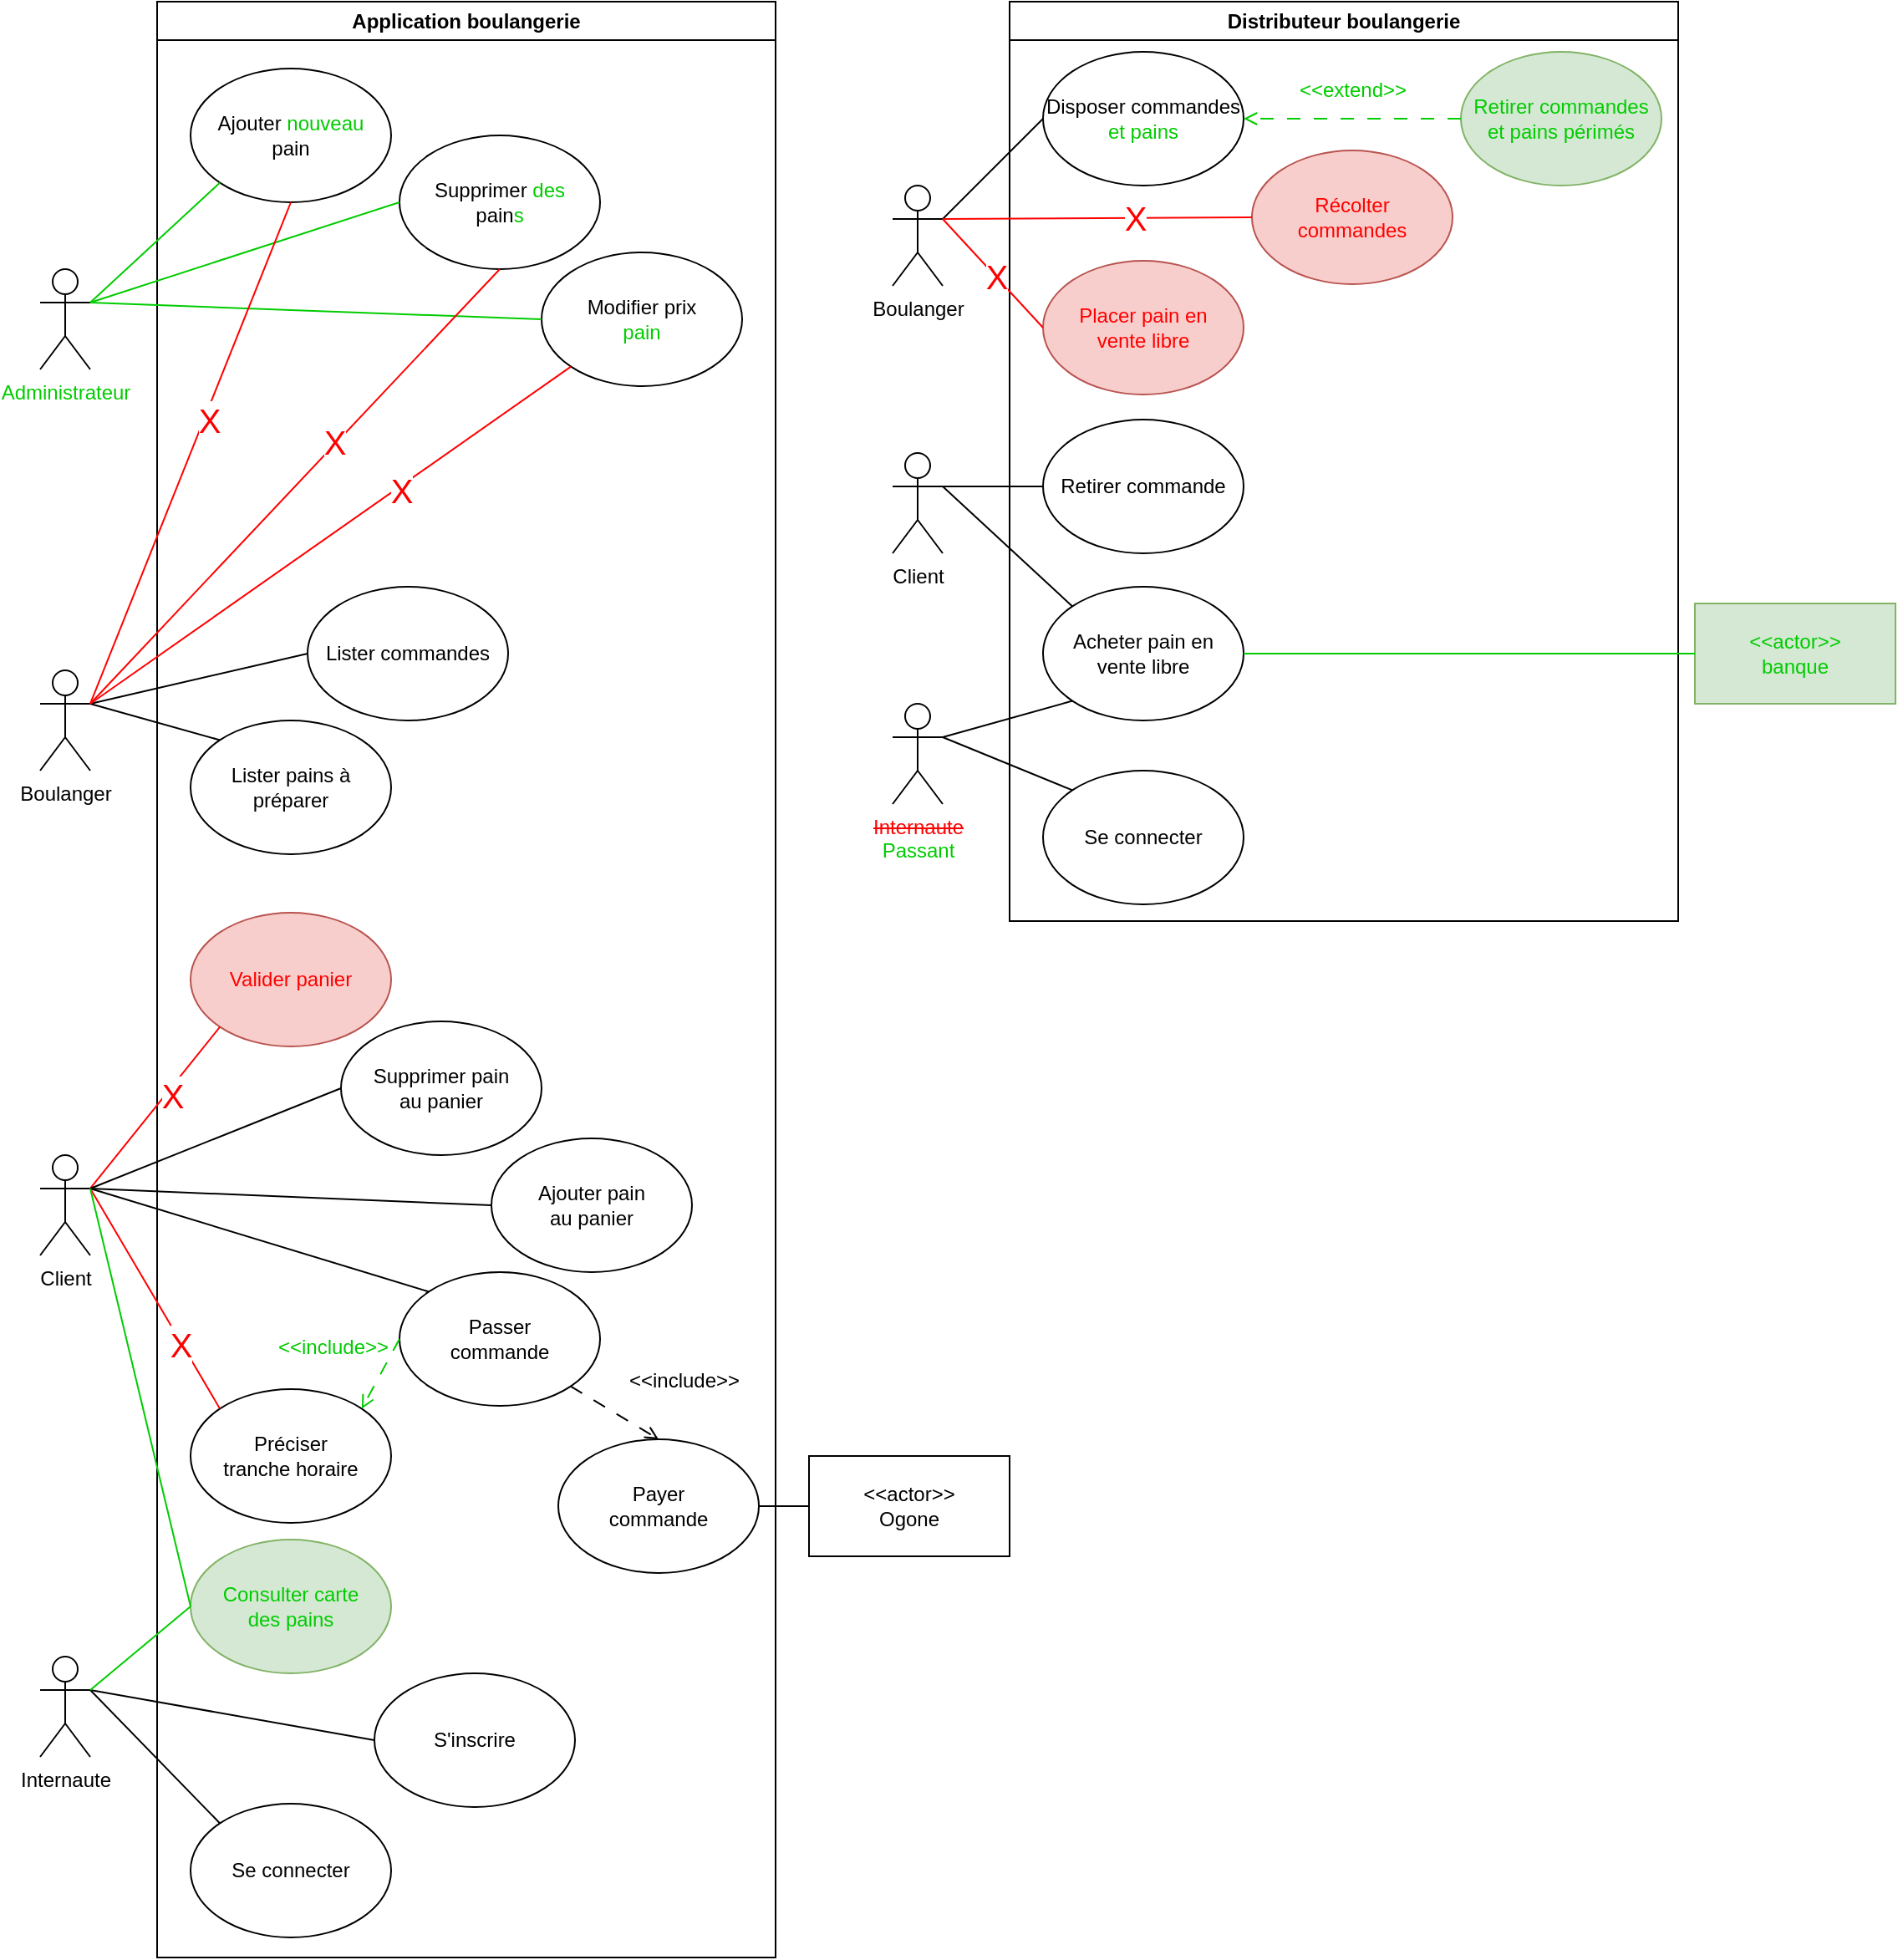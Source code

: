 <mxfile version="22.1.2" type="device">
  <diagram name="Page-1" id="NpkLyHE9u5AMinzH0kkC">
    <mxGraphModel dx="1912" dy="1224" grid="1" gridSize="10" guides="1" tooltips="1" connect="1" arrows="1" fold="1" page="1" pageScale="1" pageWidth="1169" pageHeight="1654" math="0" shadow="0">
      <root>
        <mxCell id="0" />
        <mxCell id="1" parent="0" />
        <mxCell id="Z5CCrtA--1OO6FsdELsT-1" value="Application boulangerie" style="swimlane;whiteSpace=wrap;html=1;startSize=23;" vertex="1" parent="1">
          <mxGeometry x="110" y="50" width="370" height="1170" as="geometry" />
        </mxCell>
        <mxCell id="Z5CCrtA--1OO6FsdELsT-8" value="Ajouter &lt;font color=&quot;#00cc00&quot;&gt;nouveau&lt;/font&gt;&lt;br&gt;pain" style="ellipse;whiteSpace=wrap;html=1;" vertex="1" parent="Z5CCrtA--1OO6FsdELsT-1">
          <mxGeometry x="20" y="40" width="120" height="80" as="geometry" />
        </mxCell>
        <mxCell id="Z5CCrtA--1OO6FsdELsT-9" value="Supprimer &lt;font color=&quot;#00cc00&quot;&gt;des&lt;/font&gt;&lt;br&gt;pain&lt;font color=&quot;#00cc00&quot;&gt;s&lt;/font&gt;" style="ellipse;whiteSpace=wrap;html=1;" vertex="1" parent="Z5CCrtA--1OO6FsdELsT-1">
          <mxGeometry x="145" y="80" width="120" height="80" as="geometry" />
        </mxCell>
        <mxCell id="Z5CCrtA--1OO6FsdELsT-10" value="Modifier prix&lt;br&gt;&lt;font color=&quot;#00cc00&quot;&gt;pain&lt;/font&gt;" style="ellipse;whiteSpace=wrap;html=1;" vertex="1" parent="Z5CCrtA--1OO6FsdELsT-1">
          <mxGeometry x="230" y="150" width="120" height="80" as="geometry" />
        </mxCell>
        <mxCell id="Z5CCrtA--1OO6FsdELsT-14" value="Lister commandes" style="ellipse;whiteSpace=wrap;html=1;" vertex="1" parent="Z5CCrtA--1OO6FsdELsT-1">
          <mxGeometry x="90" y="350" width="120" height="80" as="geometry" />
        </mxCell>
        <mxCell id="Z5CCrtA--1OO6FsdELsT-15" value="Lister pains à&lt;br&gt;préparer" style="ellipse;whiteSpace=wrap;html=1;" vertex="1" parent="Z5CCrtA--1OO6FsdELsT-1">
          <mxGeometry x="20" y="430" width="120" height="80" as="geometry" />
        </mxCell>
        <mxCell id="Z5CCrtA--1OO6FsdELsT-16" value="Supprimer pain&lt;br&gt;au panier" style="ellipse;whiteSpace=wrap;html=1;" vertex="1" parent="Z5CCrtA--1OO6FsdELsT-1">
          <mxGeometry x="110" y="610" width="120" height="80" as="geometry" />
        </mxCell>
        <mxCell id="Z5CCrtA--1OO6FsdELsT-29" value="Ajouter pain&lt;br&gt;au panier" style="ellipse;whiteSpace=wrap;html=1;" vertex="1" parent="Z5CCrtA--1OO6FsdELsT-1">
          <mxGeometry x="200" y="680" width="120" height="80" as="geometry" />
        </mxCell>
        <mxCell id="Z5CCrtA--1OO6FsdELsT-30" value="Passer&lt;br&gt;commande" style="ellipse;whiteSpace=wrap;html=1;" vertex="1" parent="Z5CCrtA--1OO6FsdELsT-1">
          <mxGeometry x="145" y="760" width="120" height="80" as="geometry" />
        </mxCell>
        <mxCell id="Z5CCrtA--1OO6FsdELsT-31" value="Valider panier" style="ellipse;whiteSpace=wrap;html=1;fillColor=#f8cecc;strokeColor=#b85450;fontColor=#ff0000;" vertex="1" parent="Z5CCrtA--1OO6FsdELsT-1">
          <mxGeometry x="20" y="545" width="120" height="80" as="geometry" />
        </mxCell>
        <mxCell id="Z5CCrtA--1OO6FsdELsT-32" value="Préciser&lt;br&gt;tranche horaire" style="ellipse;whiteSpace=wrap;html=1;" vertex="1" parent="Z5CCrtA--1OO6FsdELsT-1">
          <mxGeometry x="20" y="830" width="120" height="80" as="geometry" />
        </mxCell>
        <mxCell id="Z5CCrtA--1OO6FsdELsT-41" value="" style="endArrow=open;html=1;rounded=0;exitX=0;exitY=0.5;exitDx=0;exitDy=0;entryX=1;entryY=0;entryDx=0;entryDy=0;endFill=0;dashed=1;dashPattern=8 8;strokeColor=#00CC00;" edge="1" parent="Z5CCrtA--1OO6FsdELsT-1" source="Z5CCrtA--1OO6FsdELsT-30" target="Z5CCrtA--1OO6FsdELsT-32">
          <mxGeometry width="50" height="50" relative="1" as="geometry">
            <mxPoint x="-130" y="900" as="sourcePoint" />
            <mxPoint x="-80" y="850" as="targetPoint" />
          </mxGeometry>
        </mxCell>
        <mxCell id="Z5CCrtA--1OO6FsdELsT-43" value="&lt;font color=&quot;#00cc00&quot;&gt;&amp;lt;&amp;lt;include&amp;gt;&amp;gt;&lt;/font&gt;" style="text;html=1;align=center;verticalAlign=middle;resizable=0;points=[];autosize=1;strokeColor=none;fillColor=none;" vertex="1" parent="Z5CCrtA--1OO6FsdELsT-1">
          <mxGeometry x="60" y="790" width="90" height="30" as="geometry" />
        </mxCell>
        <mxCell id="Z5CCrtA--1OO6FsdELsT-44" value="Payer&lt;br&gt;commande" style="ellipse;whiteSpace=wrap;html=1;" vertex="1" parent="Z5CCrtA--1OO6FsdELsT-1">
          <mxGeometry x="240" y="860" width="120" height="80" as="geometry" />
        </mxCell>
        <mxCell id="Z5CCrtA--1OO6FsdELsT-45" value="" style="endArrow=open;html=1;rounded=0;exitX=1;exitY=1;exitDx=0;exitDy=0;entryX=0.5;entryY=0;entryDx=0;entryDy=0;endFill=0;dashed=1;dashPattern=8 8;strokeColor=#000000;" edge="1" parent="Z5CCrtA--1OO6FsdELsT-1" source="Z5CCrtA--1OO6FsdELsT-30" target="Z5CCrtA--1OO6FsdELsT-44">
          <mxGeometry width="50" height="50" relative="1" as="geometry">
            <mxPoint x="155" y="810" as="sourcePoint" />
            <mxPoint x="132" y="852" as="targetPoint" />
          </mxGeometry>
        </mxCell>
        <mxCell id="Z5CCrtA--1OO6FsdELsT-46" value="&amp;lt;&amp;lt;include&amp;gt;&amp;gt;" style="text;html=1;align=center;verticalAlign=middle;resizable=0;points=[];autosize=1;strokeColor=none;fillColor=none;" vertex="1" parent="Z5CCrtA--1OO6FsdELsT-1">
          <mxGeometry x="270" y="810" width="90" height="30" as="geometry" />
        </mxCell>
        <mxCell id="Z5CCrtA--1OO6FsdELsT-49" value="Se connecter" style="ellipse;whiteSpace=wrap;html=1;" vertex="1" parent="Z5CCrtA--1OO6FsdELsT-1">
          <mxGeometry x="20" y="1078" width="120" height="80" as="geometry" />
        </mxCell>
        <mxCell id="Z5CCrtA--1OO6FsdELsT-50" value="S&#39;inscrire" style="ellipse;whiteSpace=wrap;html=1;" vertex="1" parent="Z5CCrtA--1OO6FsdELsT-1">
          <mxGeometry x="130" y="1000" width="120" height="80" as="geometry" />
        </mxCell>
        <mxCell id="Z5CCrtA--1OO6FsdELsT-51" value="Consulter carte&lt;br&gt;des pains" style="ellipse;whiteSpace=wrap;html=1;fillColor=#d5e8d4;strokeColor=#82b366;fontColor=#00CC00;" vertex="1" parent="Z5CCrtA--1OO6FsdELsT-1">
          <mxGeometry x="20" y="920" width="120" height="80" as="geometry" />
        </mxCell>
        <mxCell id="Z5CCrtA--1OO6FsdELsT-2" value="&lt;font color=&quot;#00cc00&quot;&gt;Administrateur&lt;/font&gt;" style="shape=umlActor;verticalLabelPosition=bottom;verticalAlign=top;html=1;gradientColor=none;" vertex="1" parent="1">
          <mxGeometry x="40" y="210" width="30" height="60" as="geometry" />
        </mxCell>
        <mxCell id="Z5CCrtA--1OO6FsdELsT-5" value="Boulanger" style="shape=umlActor;verticalLabelPosition=bottom;verticalAlign=top;html=1;" vertex="1" parent="1">
          <mxGeometry x="40" y="450" width="30" height="60" as="geometry" />
        </mxCell>
        <mxCell id="Z5CCrtA--1OO6FsdELsT-6" value="Client" style="shape=umlActor;verticalLabelPosition=bottom;verticalAlign=top;html=1;" vertex="1" parent="1">
          <mxGeometry x="40" y="740" width="30" height="60" as="geometry" />
        </mxCell>
        <mxCell id="Z5CCrtA--1OO6FsdELsT-7" value="Internaute" style="shape=umlActor;verticalLabelPosition=bottom;verticalAlign=top;html=1;" vertex="1" parent="1">
          <mxGeometry x="40" y="1040" width="30" height="60" as="geometry" />
        </mxCell>
        <mxCell id="Z5CCrtA--1OO6FsdELsT-11" value="" style="endArrow=none;html=1;rounded=0;entryX=0;entryY=1;entryDx=0;entryDy=0;exitX=1;exitY=0.333;exitDx=0;exitDy=0;exitPerimeter=0;strokeColor=#00CC00;" edge="1" parent="1" source="Z5CCrtA--1OO6FsdELsT-2" target="Z5CCrtA--1OO6FsdELsT-8">
          <mxGeometry width="50" height="50" relative="1" as="geometry">
            <mxPoint x="70" y="290" as="sourcePoint" />
            <mxPoint x="120" y="240" as="targetPoint" />
          </mxGeometry>
        </mxCell>
        <mxCell id="Z5CCrtA--1OO6FsdELsT-12" value="" style="endArrow=none;html=1;rounded=0;entryX=0;entryY=0.5;entryDx=0;entryDy=0;exitX=1;exitY=0.333;exitDx=0;exitDy=0;exitPerimeter=0;strokeColor=#00CC00;" edge="1" parent="1" source="Z5CCrtA--1OO6FsdELsT-2" target="Z5CCrtA--1OO6FsdELsT-9">
          <mxGeometry width="50" height="50" relative="1" as="geometry">
            <mxPoint x="80" y="180" as="sourcePoint" />
            <mxPoint x="168" y="158" as="targetPoint" />
          </mxGeometry>
        </mxCell>
        <mxCell id="Z5CCrtA--1OO6FsdELsT-13" value="" style="endArrow=none;html=1;rounded=0;entryX=0;entryY=0.5;entryDx=0;entryDy=0;exitX=1;exitY=0.333;exitDx=0;exitDy=0;exitPerimeter=0;strokeColor=#00CC00;" edge="1" parent="1" source="Z5CCrtA--1OO6FsdELsT-2" target="Z5CCrtA--1OO6FsdELsT-10">
          <mxGeometry width="50" height="50" relative="1" as="geometry">
            <mxPoint x="80" y="190" as="sourcePoint" />
            <mxPoint x="168" y="158" as="targetPoint" />
          </mxGeometry>
        </mxCell>
        <mxCell id="Z5CCrtA--1OO6FsdELsT-17" value="" style="endArrow=none;html=1;rounded=0;entryX=1;entryY=0.333;entryDx=0;entryDy=0;entryPerimeter=0;exitX=0;exitY=0.5;exitDx=0;exitDy=0;" edge="1" parent="1" source="Z5CCrtA--1OO6FsdELsT-14" target="Z5CCrtA--1OO6FsdELsT-5">
          <mxGeometry width="50" height="50" relative="1" as="geometry">
            <mxPoint x="130" y="530" as="sourcePoint" />
            <mxPoint x="168" y="452" as="targetPoint" />
          </mxGeometry>
        </mxCell>
        <mxCell id="Z5CCrtA--1OO6FsdELsT-18" value="" style="endArrow=none;html=1;rounded=0;exitX=0;exitY=0;exitDx=0;exitDy=0;entryX=1;entryY=0.333;entryDx=0;entryDy=0;entryPerimeter=0;" edge="1" parent="1" source="Z5CCrtA--1OO6FsdELsT-15" target="Z5CCrtA--1OO6FsdELsT-5">
          <mxGeometry width="50" height="50" relative="1" as="geometry">
            <mxPoint x="168" y="598" as="sourcePoint" />
            <mxPoint x="70" y="550" as="targetPoint" />
          </mxGeometry>
        </mxCell>
        <mxCell id="Z5CCrtA--1OO6FsdELsT-21" value="" style="endArrow=none;html=1;rounded=0;exitX=0.5;exitY=1;exitDx=0;exitDy=0;entryX=1;entryY=0.333;entryDx=0;entryDy=0;entryPerimeter=0;strokeColor=#ff0000;" edge="1" parent="1" source="Z5CCrtA--1OO6FsdELsT-8" target="Z5CCrtA--1OO6FsdELsT-5">
          <mxGeometry width="50" height="50" relative="1" as="geometry">
            <mxPoint x="190" y="210" as="sourcePoint" />
            <mxPoint x="70" y="410" as="targetPoint" />
          </mxGeometry>
        </mxCell>
        <mxCell id="Z5CCrtA--1OO6FsdELsT-28" value="&lt;font color=&quot;#ff0000&quot; style=&quot;font-size: 20px;&quot;&gt;X&lt;/font&gt;" style="edgeLabel;html=1;align=center;verticalAlign=middle;resizable=0;points=[];" vertex="1" connectable="0" parent="Z5CCrtA--1OO6FsdELsT-21">
          <mxGeometry x="-0.144" y="2" relative="1" as="geometry">
            <mxPoint as="offset" />
          </mxGeometry>
        </mxCell>
        <mxCell id="Z5CCrtA--1OO6FsdELsT-22" value="" style="endArrow=none;html=1;rounded=0;exitX=0.5;exitY=1;exitDx=0;exitDy=0;entryX=1;entryY=0.333;entryDx=0;entryDy=0;entryPerimeter=0;strokeColor=#FF0000;" edge="1" parent="1" source="Z5CCrtA--1OO6FsdELsT-9" target="Z5CCrtA--1OO6FsdELsT-5">
          <mxGeometry width="50" height="50" relative="1" as="geometry">
            <mxPoint x="158" y="168" as="sourcePoint" />
            <mxPoint x="60" y="410" as="targetPoint" />
          </mxGeometry>
        </mxCell>
        <mxCell id="Z5CCrtA--1OO6FsdELsT-27" value="&lt;font color=&quot;#ff0000&quot; style=&quot;font-size: 20px;&quot;&gt;X&lt;/font&gt;" style="edgeLabel;html=1;align=center;verticalAlign=middle;resizable=0;points=[];" vertex="1" connectable="0" parent="Z5CCrtA--1OO6FsdELsT-22">
          <mxGeometry x="-0.203" y="-2" relative="1" as="geometry">
            <mxPoint as="offset" />
          </mxGeometry>
        </mxCell>
        <mxCell id="Z5CCrtA--1OO6FsdELsT-23" value="" style="endArrow=none;html=1;rounded=0;exitX=0;exitY=1;exitDx=0;exitDy=0;entryX=1;entryY=0.333;entryDx=0;entryDy=0;entryPerimeter=0;strokeColor=#FF0000;" edge="1" parent="1" source="Z5CCrtA--1OO6FsdELsT-10" target="Z5CCrtA--1OO6FsdELsT-5">
          <mxGeometry width="50" height="50" relative="1" as="geometry">
            <mxPoint x="283" y="208" as="sourcePoint" />
            <mxPoint x="50" y="410" as="targetPoint" />
          </mxGeometry>
        </mxCell>
        <mxCell id="Z5CCrtA--1OO6FsdELsT-26" value="&lt;font color=&quot;#ff0000&quot; style=&quot;font-size: 20px;&quot;&gt;X&lt;/font&gt;" style="edgeLabel;html=1;align=center;verticalAlign=middle;resizable=0;points=[];" vertex="1" connectable="0" parent="Z5CCrtA--1OO6FsdELsT-23">
          <mxGeometry x="-0.284" y="2" relative="1" as="geometry">
            <mxPoint as="offset" />
          </mxGeometry>
        </mxCell>
        <mxCell id="Z5CCrtA--1OO6FsdELsT-33" value="" style="endArrow=none;html=1;rounded=0;entryX=0;entryY=1;entryDx=0;entryDy=0;exitX=1;exitY=0.333;exitDx=0;exitDy=0;exitPerimeter=0;fontColor=#000000;strokeColor=#ff0000;" edge="1" parent="1" source="Z5CCrtA--1OO6FsdELsT-6" target="Z5CCrtA--1OO6FsdELsT-31">
          <mxGeometry width="50" height="50" relative="1" as="geometry">
            <mxPoint y="670" as="sourcePoint" />
            <mxPoint x="50" y="620" as="targetPoint" />
          </mxGeometry>
        </mxCell>
        <mxCell id="Z5CCrtA--1OO6FsdELsT-38" value="&lt;font color=&quot;#ff0000&quot; style=&quot;font-size: 20px;&quot;&gt;X&lt;/font&gt;" style="edgeLabel;html=1;align=center;verticalAlign=middle;resizable=0;points=[];" vertex="1" connectable="0" parent="Z5CCrtA--1OO6FsdELsT-33">
          <mxGeometry x="0.205" y="-3" relative="1" as="geometry">
            <mxPoint as="offset" />
          </mxGeometry>
        </mxCell>
        <mxCell id="Z5CCrtA--1OO6FsdELsT-34" value="" style="endArrow=none;html=1;rounded=0;entryX=0;entryY=0.5;entryDx=0;entryDy=0;exitX=1;exitY=0.333;exitDx=0;exitDy=0;exitPerimeter=0;" edge="1" parent="1" source="Z5CCrtA--1OO6FsdELsT-6" target="Z5CCrtA--1OO6FsdELsT-16">
          <mxGeometry width="50" height="50" relative="1" as="geometry">
            <mxPoint x="80" y="770" as="sourcePoint" />
            <mxPoint x="158" y="673" as="targetPoint" />
          </mxGeometry>
        </mxCell>
        <mxCell id="Z5CCrtA--1OO6FsdELsT-35" value="" style="endArrow=none;html=1;rounded=0;entryX=0;entryY=0.5;entryDx=0;entryDy=0;exitX=1;exitY=0.333;exitDx=0;exitDy=0;exitPerimeter=0;" edge="1" parent="1" source="Z5CCrtA--1OO6FsdELsT-6" target="Z5CCrtA--1OO6FsdELsT-29">
          <mxGeometry width="50" height="50" relative="1" as="geometry">
            <mxPoint x="80" y="770" as="sourcePoint" />
            <mxPoint x="230" y="710" as="targetPoint" />
          </mxGeometry>
        </mxCell>
        <mxCell id="Z5CCrtA--1OO6FsdELsT-36" value="" style="endArrow=none;html=1;rounded=0;entryX=0;entryY=0;entryDx=0;entryDy=0;exitX=1;exitY=0.333;exitDx=0;exitDy=0;exitPerimeter=0;" edge="1" parent="1" source="Z5CCrtA--1OO6FsdELsT-6" target="Z5CCrtA--1OO6FsdELsT-30">
          <mxGeometry width="50" height="50" relative="1" as="geometry">
            <mxPoint x="80" y="770" as="sourcePoint" />
            <mxPoint x="320" y="780" as="targetPoint" />
          </mxGeometry>
        </mxCell>
        <mxCell id="Z5CCrtA--1OO6FsdELsT-37" value="" style="endArrow=none;html=1;rounded=0;entryX=0;entryY=0;entryDx=0;entryDy=0;exitX=1;exitY=0.333;exitDx=0;exitDy=0;exitPerimeter=0;strokeColor=#FF0000;" edge="1" parent="1" source="Z5CCrtA--1OO6FsdELsT-6" target="Z5CCrtA--1OO6FsdELsT-32">
          <mxGeometry width="50" height="50" relative="1" as="geometry">
            <mxPoint x="80" y="770" as="sourcePoint" />
            <mxPoint x="248" y="832" as="targetPoint" />
          </mxGeometry>
        </mxCell>
        <mxCell id="Z5CCrtA--1OO6FsdELsT-39" value="&lt;font style=&quot;font-size: 20px;&quot; color=&quot;#ff0000&quot;&gt;X&lt;/font&gt;" style="edgeLabel;html=1;align=center;verticalAlign=middle;resizable=0;points=[];" vertex="1" connectable="0" parent="Z5CCrtA--1OO6FsdELsT-37">
          <mxGeometry x="0.409" y="-1" relative="1" as="geometry">
            <mxPoint as="offset" />
          </mxGeometry>
        </mxCell>
        <mxCell id="Z5CCrtA--1OO6FsdELsT-47" value="&amp;lt;&amp;lt;actor&amp;gt;&amp;gt;&lt;br&gt;Ogone" style="rounded=0;whiteSpace=wrap;html=1;" vertex="1" parent="1">
          <mxGeometry x="500" y="920" width="120" height="60" as="geometry" />
        </mxCell>
        <mxCell id="Z5CCrtA--1OO6FsdELsT-48" value="" style="endArrow=none;html=1;rounded=0;entryX=0;entryY=0.5;entryDx=0;entryDy=0;exitX=1;exitY=0.5;exitDx=0;exitDy=0;" edge="1" parent="1" source="Z5CCrtA--1OO6FsdELsT-44" target="Z5CCrtA--1OO6FsdELsT-47">
          <mxGeometry width="50" height="50" relative="1" as="geometry">
            <mxPoint x="80" y="770" as="sourcePoint" />
            <mxPoint x="283" y="832" as="targetPoint" />
          </mxGeometry>
        </mxCell>
        <mxCell id="Z5CCrtA--1OO6FsdELsT-52" value="" style="endArrow=none;html=1;rounded=0;exitX=0;exitY=0;exitDx=0;exitDy=0;entryX=1;entryY=0.333;entryDx=0;entryDy=0;entryPerimeter=0;" edge="1" parent="1" source="Z5CCrtA--1OO6FsdELsT-49" target="Z5CCrtA--1OO6FsdELsT-7">
          <mxGeometry width="50" height="50" relative="1" as="geometry">
            <mxPoint x="-10" y="950" as="sourcePoint" />
            <mxPoint x="40" y="900" as="targetPoint" />
          </mxGeometry>
        </mxCell>
        <mxCell id="Z5CCrtA--1OO6FsdELsT-53" value="" style="endArrow=none;html=1;rounded=0;entryX=0;entryY=0.5;entryDx=0;entryDy=0;" edge="1" parent="1" target="Z5CCrtA--1OO6FsdELsT-50">
          <mxGeometry width="50" height="50" relative="1" as="geometry">
            <mxPoint x="70" y="1060" as="sourcePoint" />
            <mxPoint x="20" y="970" as="targetPoint" />
          </mxGeometry>
        </mxCell>
        <mxCell id="Z5CCrtA--1OO6FsdELsT-54" value="" style="endArrow=none;html=1;rounded=0;entryX=1;entryY=0.333;entryDx=0;entryDy=0;exitX=0;exitY=0.5;exitDx=0;exitDy=0;entryPerimeter=0;strokeColor=#00CC00;" edge="1" parent="1" source="Z5CCrtA--1OO6FsdELsT-51" target="Z5CCrtA--1OO6FsdELsT-7">
          <mxGeometry width="50" height="50" relative="1" as="geometry">
            <mxPoint x="80" y="1070" as="sourcePoint" />
            <mxPoint x="250" y="1100" as="targetPoint" />
          </mxGeometry>
        </mxCell>
        <mxCell id="Z5CCrtA--1OO6FsdELsT-55" value="" style="endArrow=none;html=1;rounded=0;entryX=0;entryY=0.5;entryDx=0;entryDy=0;exitX=1;exitY=0.333;exitDx=0;exitDy=0;strokeColor=#00CC00;exitPerimeter=0;" edge="1" parent="1" source="Z5CCrtA--1OO6FsdELsT-6" target="Z5CCrtA--1OO6FsdELsT-51">
          <mxGeometry width="50" height="50" relative="1" as="geometry">
            <mxPoint x="140" y="1020" as="sourcePoint" />
            <mxPoint x="80" y="1070" as="targetPoint" />
          </mxGeometry>
        </mxCell>
        <mxCell id="Z5CCrtA--1OO6FsdELsT-58" value="Distributeur boulangerie" style="swimlane;whiteSpace=wrap;html=1;startSize=23;" vertex="1" parent="1">
          <mxGeometry x="620" y="50" width="400" height="550" as="geometry">
            <mxRectangle x="620" y="50" width="180" height="30" as="alternateBounds" />
          </mxGeometry>
        </mxCell>
        <mxCell id="Z5CCrtA--1OO6FsdELsT-62" value="Disposer commandes&lt;br&gt;&lt;font color=&quot;#00cc00&quot;&gt;et pains&lt;/font&gt;" style="ellipse;whiteSpace=wrap;html=1;" vertex="1" parent="Z5CCrtA--1OO6FsdELsT-58">
          <mxGeometry x="20" y="30" width="120" height="80" as="geometry" />
        </mxCell>
        <mxCell id="Z5CCrtA--1OO6FsdELsT-63" value="&lt;font color=&quot;#ff0000&quot;&gt;Récolter&lt;br&gt;commandes&lt;/font&gt;" style="ellipse;whiteSpace=wrap;html=1;fillColor=#f8cecc;strokeColor=#b85450;" vertex="1" parent="Z5CCrtA--1OO6FsdELsT-58">
          <mxGeometry x="145" y="89" width="120" height="80" as="geometry" />
        </mxCell>
        <mxCell id="Z5CCrtA--1OO6FsdELsT-64" value="Retirer commande" style="ellipse;whiteSpace=wrap;html=1;" vertex="1" parent="Z5CCrtA--1OO6FsdELsT-58">
          <mxGeometry x="20" y="250" width="120" height="80" as="geometry" />
        </mxCell>
        <mxCell id="Z5CCrtA--1OO6FsdELsT-74" value="Se connecter" style="ellipse;whiteSpace=wrap;html=1;" vertex="1" parent="Z5CCrtA--1OO6FsdELsT-58">
          <mxGeometry x="20" y="460" width="120" height="80" as="geometry" />
        </mxCell>
        <mxCell id="Z5CCrtA--1OO6FsdELsT-75" value="Acheter pain en&lt;br&gt;vente libre" style="ellipse;whiteSpace=wrap;html=1;" vertex="1" parent="Z5CCrtA--1OO6FsdELsT-58">
          <mxGeometry x="20" y="350" width="120" height="80" as="geometry" />
        </mxCell>
        <mxCell id="Z5CCrtA--1OO6FsdELsT-105" value="&lt;font color=&quot;#ff0000&quot;&gt;Placer pain en&lt;br&gt;vente libre&lt;/font&gt;" style="ellipse;whiteSpace=wrap;html=1;fillColor=#f8cecc;strokeColor=#b85450;" vertex="1" parent="Z5CCrtA--1OO6FsdELsT-58">
          <mxGeometry x="20" y="155" width="120" height="80" as="geometry" />
        </mxCell>
        <mxCell id="Z5CCrtA--1OO6FsdELsT-110" value="Retirer commandes&lt;br&gt;et pains périmés" style="ellipse;whiteSpace=wrap;html=1;fillColor=#d5e8d4;strokeColor=#82b366;fontColor=#00CC00;" vertex="1" parent="Z5CCrtA--1OO6FsdELsT-58">
          <mxGeometry x="270" y="30" width="120" height="80" as="geometry" />
        </mxCell>
        <mxCell id="Z5CCrtA--1OO6FsdELsT-111" value="" style="endArrow=open;html=1;rounded=0;exitX=0;exitY=0.5;exitDx=0;exitDy=0;entryX=1;entryY=0.5;entryDx=0;entryDy=0;dashed=1;dashPattern=8 8;endFill=0;strokeColor=#00CC00;" edge="1" parent="Z5CCrtA--1OO6FsdELsT-58" source="Z5CCrtA--1OO6FsdELsT-110" target="Z5CCrtA--1OO6FsdELsT-62">
          <mxGeometry width="50" height="50" relative="1" as="geometry">
            <mxPoint x="100" y="50" as="sourcePoint" />
            <mxPoint x="150" as="targetPoint" />
          </mxGeometry>
        </mxCell>
        <mxCell id="Z5CCrtA--1OO6FsdELsT-112" value="&lt;font color=&quot;#00cc00&quot;&gt;&amp;lt;&amp;lt;extend&amp;gt;&amp;gt;&lt;/font&gt;" style="text;html=1;align=center;verticalAlign=middle;resizable=0;points=[];autosize=1;strokeColor=none;fillColor=none;" vertex="1" parent="Z5CCrtA--1OO6FsdELsT-58">
          <mxGeometry x="160" y="38" width="90" height="30" as="geometry" />
        </mxCell>
        <mxCell id="Z5CCrtA--1OO6FsdELsT-78" value="Boulanger" style="shape=umlActor;verticalLabelPosition=bottom;verticalAlign=top;html=1;" vertex="1" parent="1">
          <mxGeometry x="550" y="160" width="30" height="60" as="geometry" />
        </mxCell>
        <mxCell id="Z5CCrtA--1OO6FsdELsT-79" value="Client" style="shape=umlActor;verticalLabelPosition=bottom;verticalAlign=top;html=1;" vertex="1" parent="1">
          <mxGeometry x="550" y="320" width="30" height="60" as="geometry" />
        </mxCell>
        <mxCell id="Z5CCrtA--1OO6FsdELsT-80" value="&lt;font color=&quot;#ff0000&quot;&gt;&lt;strike&gt;Internaute&lt;/strike&gt;&lt;/font&gt;&lt;br&gt;&lt;font color=&quot;#00cc00&quot;&gt;Passant&lt;/font&gt;" style="shape=umlActor;verticalLabelPosition=bottom;verticalAlign=top;html=1;" vertex="1" parent="1">
          <mxGeometry x="550" y="470" width="30" height="60" as="geometry" />
        </mxCell>
        <mxCell id="Z5CCrtA--1OO6FsdELsT-84" value="" style="endArrow=none;html=1;rounded=0;entryX=1;entryY=0.333;entryDx=0;entryDy=0;entryPerimeter=0;exitX=0;exitY=0.5;exitDx=0;exitDy=0;" edge="1" parent="1" source="Z5CCrtA--1OO6FsdELsT-62" target="Z5CCrtA--1OO6FsdELsT-78">
          <mxGeometry width="50" height="50" relative="1" as="geometry">
            <mxPoint x="640" y="240" as="sourcePoint" />
            <mxPoint x="678" y="162" as="targetPoint" />
          </mxGeometry>
        </mxCell>
        <mxCell id="Z5CCrtA--1OO6FsdELsT-85" value="" style="endArrow=none;html=1;rounded=0;exitX=0;exitY=0.5;exitDx=0;exitDy=0;entryX=1;entryY=0.333;entryDx=0;entryDy=0;entryPerimeter=0;fillColor=#f8cecc;strokeColor=#FF0000;" edge="1" parent="1" source="Z5CCrtA--1OO6FsdELsT-63" target="Z5CCrtA--1OO6FsdELsT-78">
          <mxGeometry width="50" height="50" relative="1" as="geometry">
            <mxPoint x="678" y="308" as="sourcePoint" />
            <mxPoint x="580" y="260" as="targetPoint" />
          </mxGeometry>
        </mxCell>
        <mxCell id="Z5CCrtA--1OO6FsdELsT-109" value="&lt;font style=&quot;font-size: 20px;&quot; color=&quot;#ff0000&quot;&gt;X&lt;/font&gt;" style="edgeLabel;html=1;align=center;verticalAlign=middle;resizable=0;points=[];" vertex="1" connectable="0" parent="Z5CCrtA--1OO6FsdELsT-85">
          <mxGeometry x="-0.239" y="-1" relative="1" as="geometry">
            <mxPoint as="offset" />
          </mxGeometry>
        </mxCell>
        <mxCell id="Z5CCrtA--1OO6FsdELsT-94" value="" style="endArrow=none;html=1;rounded=0;entryX=0;entryY=0.5;entryDx=0;entryDy=0;exitX=1;exitY=0.333;exitDx=0;exitDy=0;exitPerimeter=0;" edge="1" parent="1" source="Z5CCrtA--1OO6FsdELsT-79" target="Z5CCrtA--1OO6FsdELsT-64">
          <mxGeometry width="50" height="50" relative="1" as="geometry">
            <mxPoint x="590" y="440" as="sourcePoint" />
            <mxPoint x="668" y="343" as="targetPoint" />
          </mxGeometry>
        </mxCell>
        <mxCell id="Z5CCrtA--1OO6FsdELsT-99" value="&lt;font color=&quot;#00cc00&quot;&gt;&amp;lt;&amp;lt;actor&amp;gt;&amp;gt;&lt;br&gt;banque&lt;/font&gt;" style="rounded=0;whiteSpace=wrap;html=1;fillColor=#d5e8d4;strokeColor=#82b366;" vertex="1" parent="1">
          <mxGeometry x="1030" y="410" width="120" height="60" as="geometry" />
        </mxCell>
        <mxCell id="Z5CCrtA--1OO6FsdELsT-100" value="" style="endArrow=none;html=1;rounded=0;entryX=0;entryY=0.5;entryDx=0;entryDy=0;exitX=1;exitY=0.5;exitDx=0;exitDy=0;strokeColor=#00CC00;" edge="1" parent="1" source="Z5CCrtA--1OO6FsdELsT-75" target="Z5CCrtA--1OO6FsdELsT-99">
          <mxGeometry width="50" height="50" relative="1" as="geometry">
            <mxPoint x="980" y="380" as="sourcePoint" />
            <mxPoint x="793" y="262" as="targetPoint" />
          </mxGeometry>
        </mxCell>
        <mxCell id="Z5CCrtA--1OO6FsdELsT-101" value="" style="endArrow=none;html=1;rounded=0;exitX=0;exitY=0;exitDx=0;exitDy=0;entryX=1;entryY=0.333;entryDx=0;entryDy=0;entryPerimeter=0;" edge="1" parent="1" source="Z5CCrtA--1OO6FsdELsT-74" target="Z5CCrtA--1OO6FsdELsT-80">
          <mxGeometry width="50" height="50" relative="1" as="geometry">
            <mxPoint x="500" y="380" as="sourcePoint" />
            <mxPoint x="550" y="330" as="targetPoint" />
          </mxGeometry>
        </mxCell>
        <mxCell id="Z5CCrtA--1OO6FsdELsT-102" value="" style="endArrow=none;html=1;rounded=0;entryX=0;entryY=1;entryDx=0;entryDy=0;" edge="1" parent="1" target="Z5CCrtA--1OO6FsdELsT-75">
          <mxGeometry width="50" height="50" relative="1" as="geometry">
            <mxPoint x="580" y="490" as="sourcePoint" />
            <mxPoint x="530" y="400" as="targetPoint" />
          </mxGeometry>
        </mxCell>
        <mxCell id="Z5CCrtA--1OO6FsdELsT-106" value="" style="endArrow=none;html=1;rounded=0;entryX=1;entryY=0.333;entryDx=0;entryDy=0;entryPerimeter=0;exitX=0;exitY=0.5;exitDx=0;exitDy=0;strokeColor=#FF0000;" edge="1" parent="1" source="Z5CCrtA--1OO6FsdELsT-105" target="Z5CCrtA--1OO6FsdELsT-78">
          <mxGeometry width="50" height="50" relative="1" as="geometry">
            <mxPoint x="650" y="130" as="sourcePoint" />
            <mxPoint x="590" y="190" as="targetPoint" />
          </mxGeometry>
        </mxCell>
        <mxCell id="Z5CCrtA--1OO6FsdELsT-107" value="&lt;font color=&quot;#ff0000&quot; style=&quot;font-size: 20px;&quot;&gt;X&lt;/font&gt;" style="edgeLabel;html=1;align=center;verticalAlign=middle;resizable=0;points=[];" vertex="1" connectable="0" parent="Z5CCrtA--1OO6FsdELsT-106">
          <mxGeometry x="-0.046" relative="1" as="geometry">
            <mxPoint as="offset" />
          </mxGeometry>
        </mxCell>
        <mxCell id="Z5CCrtA--1OO6FsdELsT-115" value="" style="endArrow=none;html=1;rounded=0;entryX=0;entryY=0;entryDx=0;entryDy=0;exitX=1;exitY=0.333;exitDx=0;exitDy=0;exitPerimeter=0;" edge="1" parent="1" source="Z5CCrtA--1OO6FsdELsT-79" target="Z5CCrtA--1OO6FsdELsT-75">
          <mxGeometry width="50" height="50" relative="1" as="geometry">
            <mxPoint x="590" y="350" as="sourcePoint" />
            <mxPoint x="650" y="350" as="targetPoint" />
          </mxGeometry>
        </mxCell>
      </root>
    </mxGraphModel>
  </diagram>
</mxfile>
